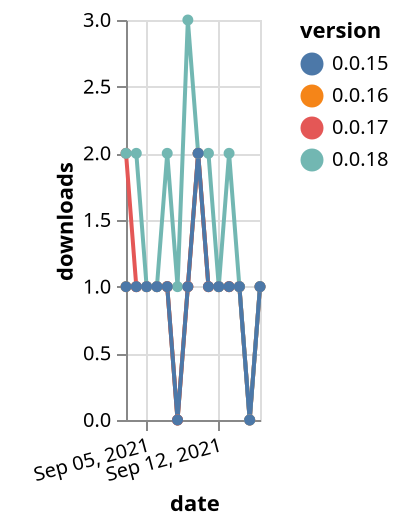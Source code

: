 {"$schema": "https://vega.github.io/schema/vega-lite/v5.json", "description": "A simple bar chart with embedded data.", "data": {"values": [{"date": "2021-09-03", "total": 186, "delta": 1, "version": "0.0.16"}, {"date": "2021-09-04", "total": 187, "delta": 1, "version": "0.0.16"}, {"date": "2021-09-05", "total": 188, "delta": 1, "version": "0.0.16"}, {"date": "2021-09-06", "total": 189, "delta": 1, "version": "0.0.16"}, {"date": "2021-09-07", "total": 190, "delta": 1, "version": "0.0.16"}, {"date": "2021-09-08", "total": 190, "delta": 0, "version": "0.0.16"}, {"date": "2021-09-09", "total": 191, "delta": 1, "version": "0.0.16"}, {"date": "2021-09-10", "total": 193, "delta": 2, "version": "0.0.16"}, {"date": "2021-09-11", "total": 194, "delta": 1, "version": "0.0.16"}, {"date": "2021-09-12", "total": 195, "delta": 1, "version": "0.0.16"}, {"date": "2021-09-13", "total": 196, "delta": 1, "version": "0.0.16"}, {"date": "2021-09-14", "total": 197, "delta": 1, "version": "0.0.16"}, {"date": "2021-09-15", "total": 197, "delta": 0, "version": "0.0.16"}, {"date": "2021-09-16", "total": 198, "delta": 1, "version": "0.0.16"}, {"date": "2021-09-03", "total": 154, "delta": 2, "version": "0.0.17"}, {"date": "2021-09-04", "total": 155, "delta": 1, "version": "0.0.17"}, {"date": "2021-09-05", "total": 156, "delta": 1, "version": "0.0.17"}, {"date": "2021-09-06", "total": 157, "delta": 1, "version": "0.0.17"}, {"date": "2021-09-07", "total": 158, "delta": 1, "version": "0.0.17"}, {"date": "2021-09-08", "total": 158, "delta": 0, "version": "0.0.17"}, {"date": "2021-09-09", "total": 159, "delta": 1, "version": "0.0.17"}, {"date": "2021-09-10", "total": 161, "delta": 2, "version": "0.0.17"}, {"date": "2021-09-11", "total": 162, "delta": 1, "version": "0.0.17"}, {"date": "2021-09-12", "total": 163, "delta": 1, "version": "0.0.17"}, {"date": "2021-09-13", "total": 164, "delta": 1, "version": "0.0.17"}, {"date": "2021-09-14", "total": 165, "delta": 1, "version": "0.0.17"}, {"date": "2021-09-15", "total": 165, "delta": 0, "version": "0.0.17"}, {"date": "2021-09-16", "total": 166, "delta": 1, "version": "0.0.17"}, {"date": "2021-09-03", "total": 83, "delta": 2, "version": "0.0.18"}, {"date": "2021-09-04", "total": 85, "delta": 2, "version": "0.0.18"}, {"date": "2021-09-05", "total": 86, "delta": 1, "version": "0.0.18"}, {"date": "2021-09-06", "total": 87, "delta": 1, "version": "0.0.18"}, {"date": "2021-09-07", "total": 89, "delta": 2, "version": "0.0.18"}, {"date": "2021-09-08", "total": 90, "delta": 1, "version": "0.0.18"}, {"date": "2021-09-09", "total": 93, "delta": 3, "version": "0.0.18"}, {"date": "2021-09-10", "total": 95, "delta": 2, "version": "0.0.18"}, {"date": "2021-09-11", "total": 97, "delta": 2, "version": "0.0.18"}, {"date": "2021-09-12", "total": 98, "delta": 1, "version": "0.0.18"}, {"date": "2021-09-13", "total": 100, "delta": 2, "version": "0.0.18"}, {"date": "2021-09-14", "total": 101, "delta": 1, "version": "0.0.18"}, {"date": "2021-09-15", "total": 101, "delta": 0, "version": "0.0.18"}, {"date": "2021-09-16", "total": 102, "delta": 1, "version": "0.0.18"}, {"date": "2021-09-03", "total": 173, "delta": 1, "version": "0.0.15"}, {"date": "2021-09-04", "total": 174, "delta": 1, "version": "0.0.15"}, {"date": "2021-09-05", "total": 175, "delta": 1, "version": "0.0.15"}, {"date": "2021-09-06", "total": 176, "delta": 1, "version": "0.0.15"}, {"date": "2021-09-07", "total": 177, "delta": 1, "version": "0.0.15"}, {"date": "2021-09-08", "total": 177, "delta": 0, "version": "0.0.15"}, {"date": "2021-09-09", "total": 178, "delta": 1, "version": "0.0.15"}, {"date": "2021-09-10", "total": 180, "delta": 2, "version": "0.0.15"}, {"date": "2021-09-11", "total": 181, "delta": 1, "version": "0.0.15"}, {"date": "2021-09-12", "total": 182, "delta": 1, "version": "0.0.15"}, {"date": "2021-09-13", "total": 183, "delta": 1, "version": "0.0.15"}, {"date": "2021-09-14", "total": 184, "delta": 1, "version": "0.0.15"}, {"date": "2021-09-15", "total": 184, "delta": 0, "version": "0.0.15"}, {"date": "2021-09-16", "total": 185, "delta": 1, "version": "0.0.15"}]}, "width": "container", "mark": {"type": "line", "point": {"filled": true}}, "encoding": {"x": {"field": "date", "type": "temporal", "timeUnit": "yearmonthdate", "title": "date", "axis": {"labelAngle": -15}}, "y": {"field": "delta", "type": "quantitative", "title": "downloads"}, "color": {"field": "version", "type": "nominal"}, "tooltip": {"field": "delta"}}}
